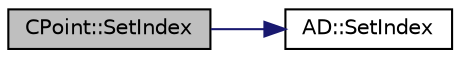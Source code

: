 digraph "CPoint::SetIndex"
{
  edge [fontname="Helvetica",fontsize="10",labelfontname="Helvetica",labelfontsize="10"];
  node [fontname="Helvetica",fontsize="10",shape=record];
  rankdir="LR";
  Node2207 [label="CPoint::SetIndex",height=0.2,width=0.4,color="black", fillcolor="grey75", style="filled", fontcolor="black"];
  Node2207 -> Node2208 [color="midnightblue",fontsize="10",style="solid",fontname="Helvetica"];
  Node2208 [label="AD::SetIndex",height=0.2,width=0.4,color="black", fillcolor="white", style="filled",URL="$namespace_a_d.html#a93909396dd20444ea1ad3100003ff08c",tooltip="Evaluates and saves gradient data from a variable. "];
}
